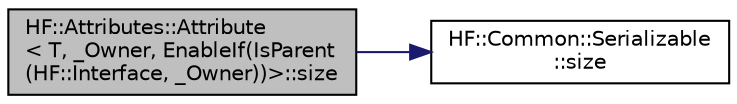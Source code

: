 digraph "HF::Attributes::Attribute&lt; T, _Owner, EnableIf(IsParent(HF::Interface, _Owner))&gt;::size"
{
  edge [fontname="Helvetica",fontsize="10",labelfontname="Helvetica",labelfontsize="10"];
  node [fontname="Helvetica",fontsize="10",shape=record];
  rankdir="LR";
  Node33 [label="HF::Attributes::Attribute\l\< T, _Owner, EnableIf(IsParent\l(HF::Interface, _Owner))\>::size",height=0.2,width=0.4,color="black", fillcolor="grey75", style="filled", fontcolor="black"];
  Node33 -> Node34 [color="midnightblue",fontsize="10",style="solid",fontname="Helvetica"];
  Node34 [label="HF::Common::Serializable\l::size",height=0.2,width=0.4,color="black", fillcolor="white", style="filled",URL="$structHF_1_1Common_1_1Serializable.html#a8f42af5e150e53d8b453f19f718e3ef9",tooltip="Number bytes needed to serialize the message. "];
}
